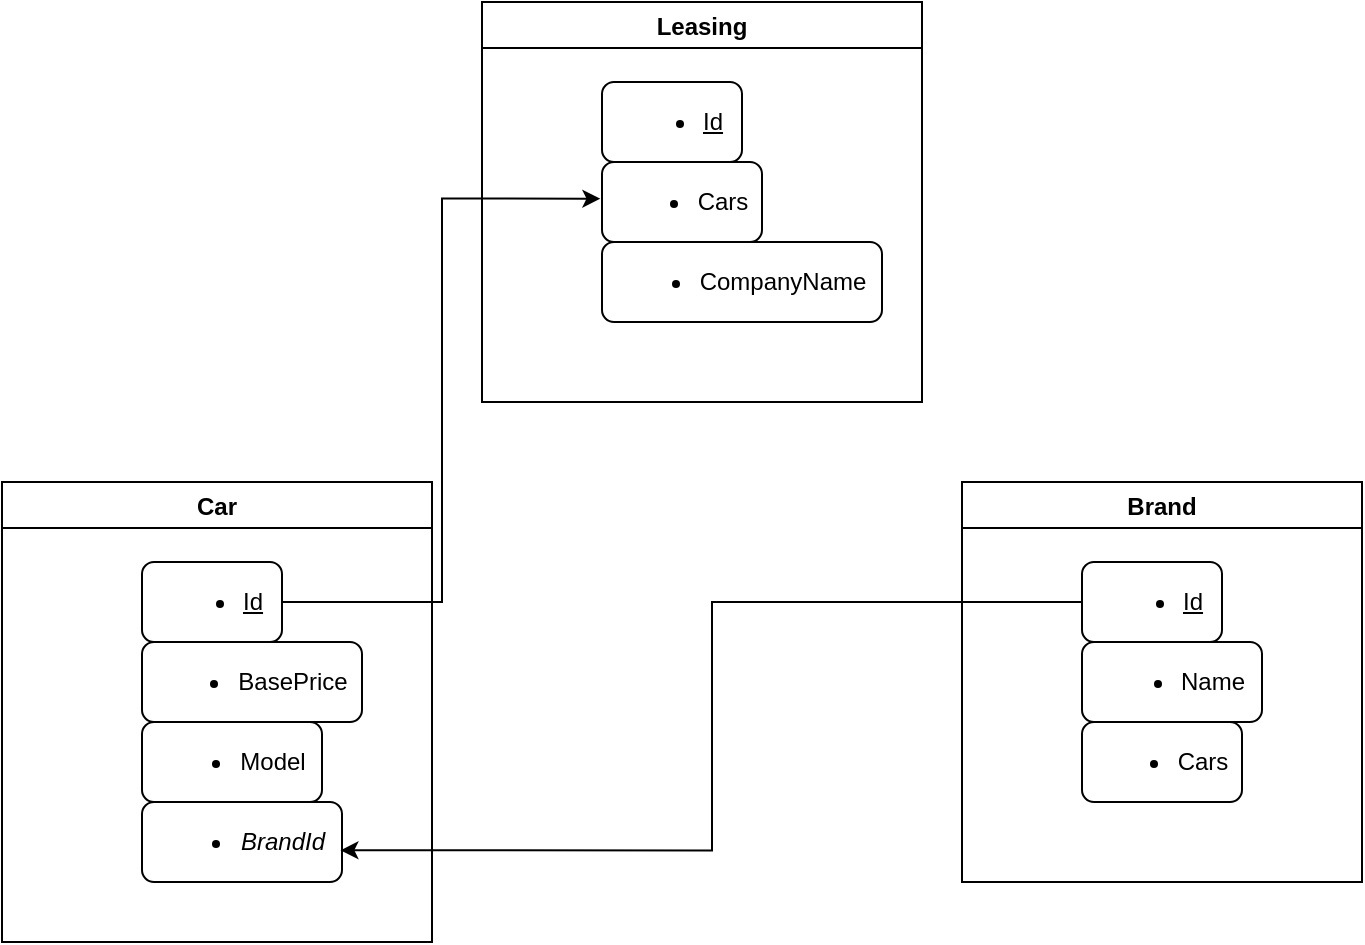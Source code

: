 <mxfile version="15.5.2" type="github"><diagram id="aSIKKc0oXLMcWwIdp1Rd" name="Page-1"><mxGraphModel dx="1185" dy="635" grid="1" gridSize="10" guides="1" tooltips="1" connect="1" arrows="1" fold="1" page="1" pageScale="1" pageWidth="850" pageHeight="1100" math="0" shadow="0"><root><mxCell id="0"/><mxCell id="1" parent="0"/><mxCell id="H2sWf_wLxXzDqEcLpo7I-4" value="Car" style="swimlane;" vertex="1" parent="1"><mxGeometry x="80" y="280" width="215" height="230" as="geometry"/></mxCell><mxCell id="H2sWf_wLxXzDqEcLpo7I-18" value="&lt;ul&gt;&lt;li style=&quot;text-align: left&quot;&gt;&lt;i&gt;BrandId&lt;/i&gt;&lt;/li&gt;&lt;/ul&gt;" style="text;html=1;align=center;verticalAlign=middle;resizable=0;points=[];autosize=1;rounded=1;strokeColor=default;" vertex="1" parent="H2sWf_wLxXzDqEcLpo7I-4"><mxGeometry x="70" y="160" width="100" height="40" as="geometry"/></mxCell><mxCell id="H2sWf_wLxXzDqEcLpo7I-16" value="&lt;ul&gt;&lt;li style=&quot;text-align: left&quot;&gt;Model&lt;/li&gt;&lt;/ul&gt;" style="text;html=1;align=center;verticalAlign=middle;resizable=0;points=[];autosize=1;strokeColor=default;fillColor=none;rounded=1;" vertex="1" parent="H2sWf_wLxXzDqEcLpo7I-4"><mxGeometry x="70" y="120" width="90" height="40" as="geometry"/></mxCell><mxCell id="H2sWf_wLxXzDqEcLpo7I-12" value="&lt;ul&gt;&lt;li style=&quot;text-align: left&quot;&gt;&lt;u&gt;Id&lt;/u&gt;&lt;/li&gt;&lt;/ul&gt;" style="text;html=1;align=center;verticalAlign=middle;resizable=0;points=[];autosize=1;strokeColor=default;fillColor=none;rounded=1;" vertex="1" parent="H2sWf_wLxXzDqEcLpo7I-4"><mxGeometry x="70" y="40" width="70" height="40" as="geometry"/></mxCell><mxCell id="H2sWf_wLxXzDqEcLpo7I-17" value="&lt;ul&gt;&lt;li style=&quot;text-align: left&quot;&gt;BasePrice&lt;/li&gt;&lt;/ul&gt;" style="text;html=1;align=center;verticalAlign=middle;resizable=0;points=[];autosize=1;strokeColor=default;fillColor=none;rounded=1;" vertex="1" parent="H2sWf_wLxXzDqEcLpo7I-4"><mxGeometry x="70" y="80" width="110" height="40" as="geometry"/></mxCell><mxCell id="H2sWf_wLxXzDqEcLpo7I-7" value="Leasing" style="swimlane;" vertex="1" parent="1"><mxGeometry x="320" y="40" width="220" height="200" as="geometry"/></mxCell><mxCell id="H2sWf_wLxXzDqEcLpo7I-23" value="&lt;ul style=&quot;text-align: left&quot;&gt;&lt;li&gt;CompanyName&lt;/li&gt;&lt;/ul&gt;" style="text;html=1;align=center;verticalAlign=middle;resizable=0;points=[];autosize=1;strokeColor=default;fillColor=none;rounded=1;" vertex="1" parent="H2sWf_wLxXzDqEcLpo7I-7"><mxGeometry x="60" y="120" width="140" height="40" as="geometry"/></mxCell><mxCell id="H2sWf_wLxXzDqEcLpo7I-24" value="&lt;ul style=&quot;text-align: left&quot;&gt;&lt;li&gt;&lt;u&gt;Id&lt;/u&gt;&lt;/li&gt;&lt;/ul&gt;" style="text;html=1;align=center;verticalAlign=middle;resizable=0;points=[];autosize=1;strokeColor=default;fillColor=none;rounded=1;" vertex="1" parent="H2sWf_wLxXzDqEcLpo7I-7"><mxGeometry x="60" y="40" width="70" height="40" as="geometry"/></mxCell><mxCell id="H2sWf_wLxXzDqEcLpo7I-22" value="&lt;ul style=&quot;text-align: left&quot;&gt;&lt;li&gt;Cars&lt;/li&gt;&lt;/ul&gt;" style="text;html=1;align=center;verticalAlign=middle;resizable=0;points=[];autosize=1;strokeColor=default;fillColor=none;glass=0;rounded=1;" vertex="1" parent="H2sWf_wLxXzDqEcLpo7I-7"><mxGeometry x="60" y="80" width="80" height="40" as="geometry"/></mxCell><mxCell id="H2sWf_wLxXzDqEcLpo7I-9" value="Brand" style="swimlane;fontStyle=1" vertex="1" parent="1"><mxGeometry x="560" y="280" width="200" height="200" as="geometry"/></mxCell><mxCell id="H2sWf_wLxXzDqEcLpo7I-25" value="&lt;ul style=&quot;text-align: left&quot;&gt;&lt;li&gt;Cars&lt;/li&gt;&lt;/ul&gt;" style="text;html=1;align=center;verticalAlign=middle;resizable=0;points=[];autosize=1;strokeColor=default;fillColor=none;rounded=1;" vertex="1" parent="H2sWf_wLxXzDqEcLpo7I-9"><mxGeometry x="60" y="120" width="80" height="40" as="geometry"/></mxCell><mxCell id="H2sWf_wLxXzDqEcLpo7I-26" value="&lt;ul style=&quot;text-align: left&quot;&gt;&lt;li&gt;Name&lt;/li&gt;&lt;/ul&gt;" style="text;html=1;align=center;verticalAlign=middle;resizable=0;points=[];autosize=1;strokeColor=default;fillColor=none;rounded=1;" vertex="1" parent="H2sWf_wLxXzDqEcLpo7I-9"><mxGeometry x="60" y="80" width="90" height="40" as="geometry"/></mxCell><mxCell id="H2sWf_wLxXzDqEcLpo7I-27" value="&lt;ul style=&quot;text-align: left&quot;&gt;&lt;li&gt;&lt;u&gt;Id&lt;/u&gt;&lt;/li&gt;&lt;/ul&gt;" style="text;html=1;align=center;verticalAlign=middle;resizable=0;points=[];autosize=1;strokeColor=default;fillColor=none;rounded=1;" vertex="1" parent="H2sWf_wLxXzDqEcLpo7I-9"><mxGeometry x="60" y="40" width="70" height="40" as="geometry"/></mxCell><mxCell id="H2sWf_wLxXzDqEcLpo7I-31" style="edgeStyle=orthogonalEdgeStyle;rounded=0;orthogonalLoop=1;jettySize=auto;html=1;entryX=-0.01;entryY=0.458;entryDx=0;entryDy=0;entryPerimeter=0;" edge="1" parent="1" source="H2sWf_wLxXzDqEcLpo7I-12" target="H2sWf_wLxXzDqEcLpo7I-22"><mxGeometry relative="1" as="geometry"/></mxCell><mxCell id="H2sWf_wLxXzDqEcLpo7I-32" style="edgeStyle=orthogonalEdgeStyle;rounded=0;orthogonalLoop=1;jettySize=auto;html=1;entryX=0.992;entryY=0.604;entryDx=0;entryDy=0;entryPerimeter=0;" edge="1" parent="1" source="H2sWf_wLxXzDqEcLpo7I-27" target="H2sWf_wLxXzDqEcLpo7I-18"><mxGeometry relative="1" as="geometry"/></mxCell></root></mxGraphModel></diagram></mxfile>